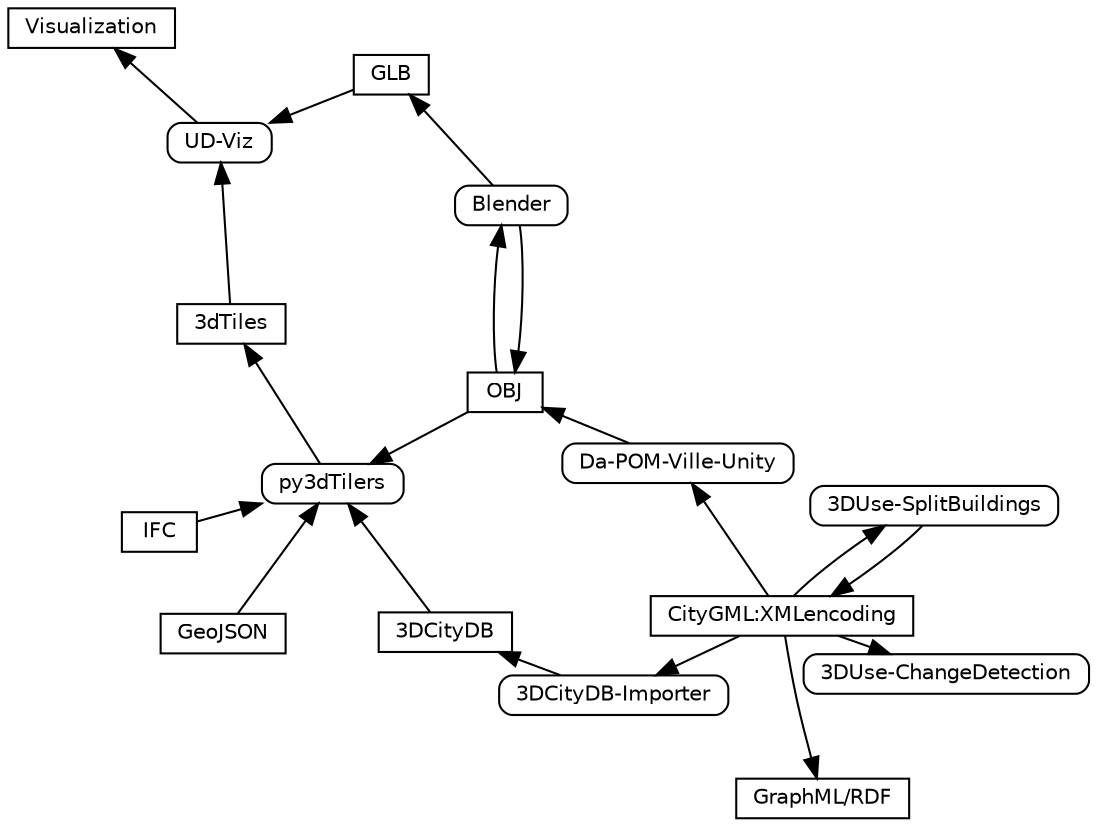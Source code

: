 // The bipratite graph (refer to
//   https://en.wikipedia.org/wiki/Graph_(discrete_mathematics)#Bipartite_graph )
// with first vertex set being the file formats and the second vertex set
// being the treatments (activity in UML terminology) and expressed in DOT
// graph description language (refer to
//    https://en.wikipedia.org/wiki/DOT_(graph_description_language )
// and that can be rendered (layout and graphic computations) with the
// graphviz tool (refer to
//   https://graphviz.org/ )


digraph example {
  layout=neato;
  // neato options for layout optimization
  splines=true;      // Allow spline arcs/edges when necessary
  overlap=scale;   // Scale the picture so boxes do not overlap
  node [fontname=Helvetica, fontsize=10, width=0.5, height=0.2];


// Formats
node [shape=rect];
"3DCityDB"
   [ URL="https://3dcitydb-docs.readthedocs.io/en/release-v4.3.0/"];
"CityGML:XMLencoding"
   [ URL="https://portal.ogc.org/files/?artifact_id=47842"];
"OBJ" 
   [ URL="https://en.wikipedia.org/wiki/Wavefront_.obj_file"];
"GLB" 
   [ URL="https://en.wikipedia.org/wiki/GlTF#GLB"];
"Visualization"
   [ URL="https://en.wikipedia.org/wiki/Visualization_(graphics)"];
"3dTiles"
   [ URL="https://github.com/CesiumGS/3d-tiles#readme"];
"IFC"
   [ URL="https://en.wikipedia.org/wiki/Industry_Foundation_Classes"];
"GeoJSON"
   [ URL="https://en.wikipedia.org/wiki/GeoJSON"];
"GraphML/RDF"
   [ URL="FIXME" ]

// Treatments
node [shape=Mrecord, width=0.5, height=0.2];
"3DCityDB-Importer"
    [ URL="https://3dcitydb-docs.readthedocs.io/en/release-v4.3.0/impexp/index.html"];
"Da-POM-Ville-Unity"
    [ URL="https://github.com/VCityTeam/UD-Reproducibility/blob/master/Computations/DatAgora-Deambulation-Bron/BlenderModelingPipeline.md#anchor-convertion-CityGML-to-OBJ"];
"Blender"
    [ URL="https://en.wikipedia.org/wiki/Blender_(software)"];
"UD-Viz"
    [ URL="https://github.com/VCityTeam/UD-Viz#readme"];
"py3dTilers"
    [ URL="https://github.com/VCityTeam/py3dtilers#readme"];
"3DUse-SplitBuildings"
    [ URL="https://github.com/VCityTeam/3DUSE/blob/master/src/utils/cmdline/splitCityGMLBuildings.cxx"];
"3DUse-ChangeDetection"
    [ URL="https://github.com/VCityTeam/3DUSE/blob/master/src/utils/cmdline/extractBuildingsConstructionDemolitionDates.cxx"];


// Relationships

//////////////// Around 3DCity*
"CityGML:XMLencoding" -> "3DCityDB-Importer";
"3DCityDB-Importer" -> "3DCityDB";

// This messes the layout and we are de facto not using the exporter
// "3DCityDB-Exporter"
//    [ URL="https://3dcitydb-docs.readthedocs.io/en/release-v4.3.0/impexp/index.html"];
// "3DCityDB" -> "3DCityDB-Exporter";
// "3DCityDB-Exporter" -> "CityGML:XMLencoding";
// "3DCityDB-Exporter" -> "3DCityDB-Importer" [style=invis];        // Layout hint

"CityGML:XMLencoding" -> "Da-POM-Ville-Unity";
"Da-POM-Ville-Unity"  -> "OBJ";

"CityGML:XMLencoding" -> "3DUse-SplitBuildings";
"3DUse-SplitBuildings"  -> "CityGML:XMLencoding";

"CityGML:XMLencoding" -> "3DUse-ChangeDetection";
"CityGML:XMLencoding" -> "GraphML/RDF";

// /////////////// Around UD-Viz
"GLB"  -> "UD-Viz";
"UD-Viz"  -> "Visualization";
"3dTiles"  -> "UD-Viz";

//////////////// Around py3dTilers
"3DCityDB" -> "py3dTilers";
"OBJ" -> "py3dTilers";
"IFC" -> "py3dTilers";
"GeoJSON" -> "py3dTilers";
"GeoJSON" -> "IFC" [style=invis];        // Layout hint
"py3dTilers" -> "3dTiles";

// Various stuff
"Blender"  -> "OBJ";
"OBJ"  -> "Blender";

"Blender"  -> "GLB";


}

// subgraph cluster_legend {
//   label="Notation: object flow of UML activity diagram";
//   URL="https://www.uml-diagrams.org/activity-diagrams.html";
//   "Data Format"  [shape=rect, URL="https://www.uml-diagrams.org/activity-diagrams-objects.html#object-node"];
//   "Activity"     [shape=Mrecord, URL="https://www.uml-diagrams.org/activity-diagrams.html#activity"];
// }
